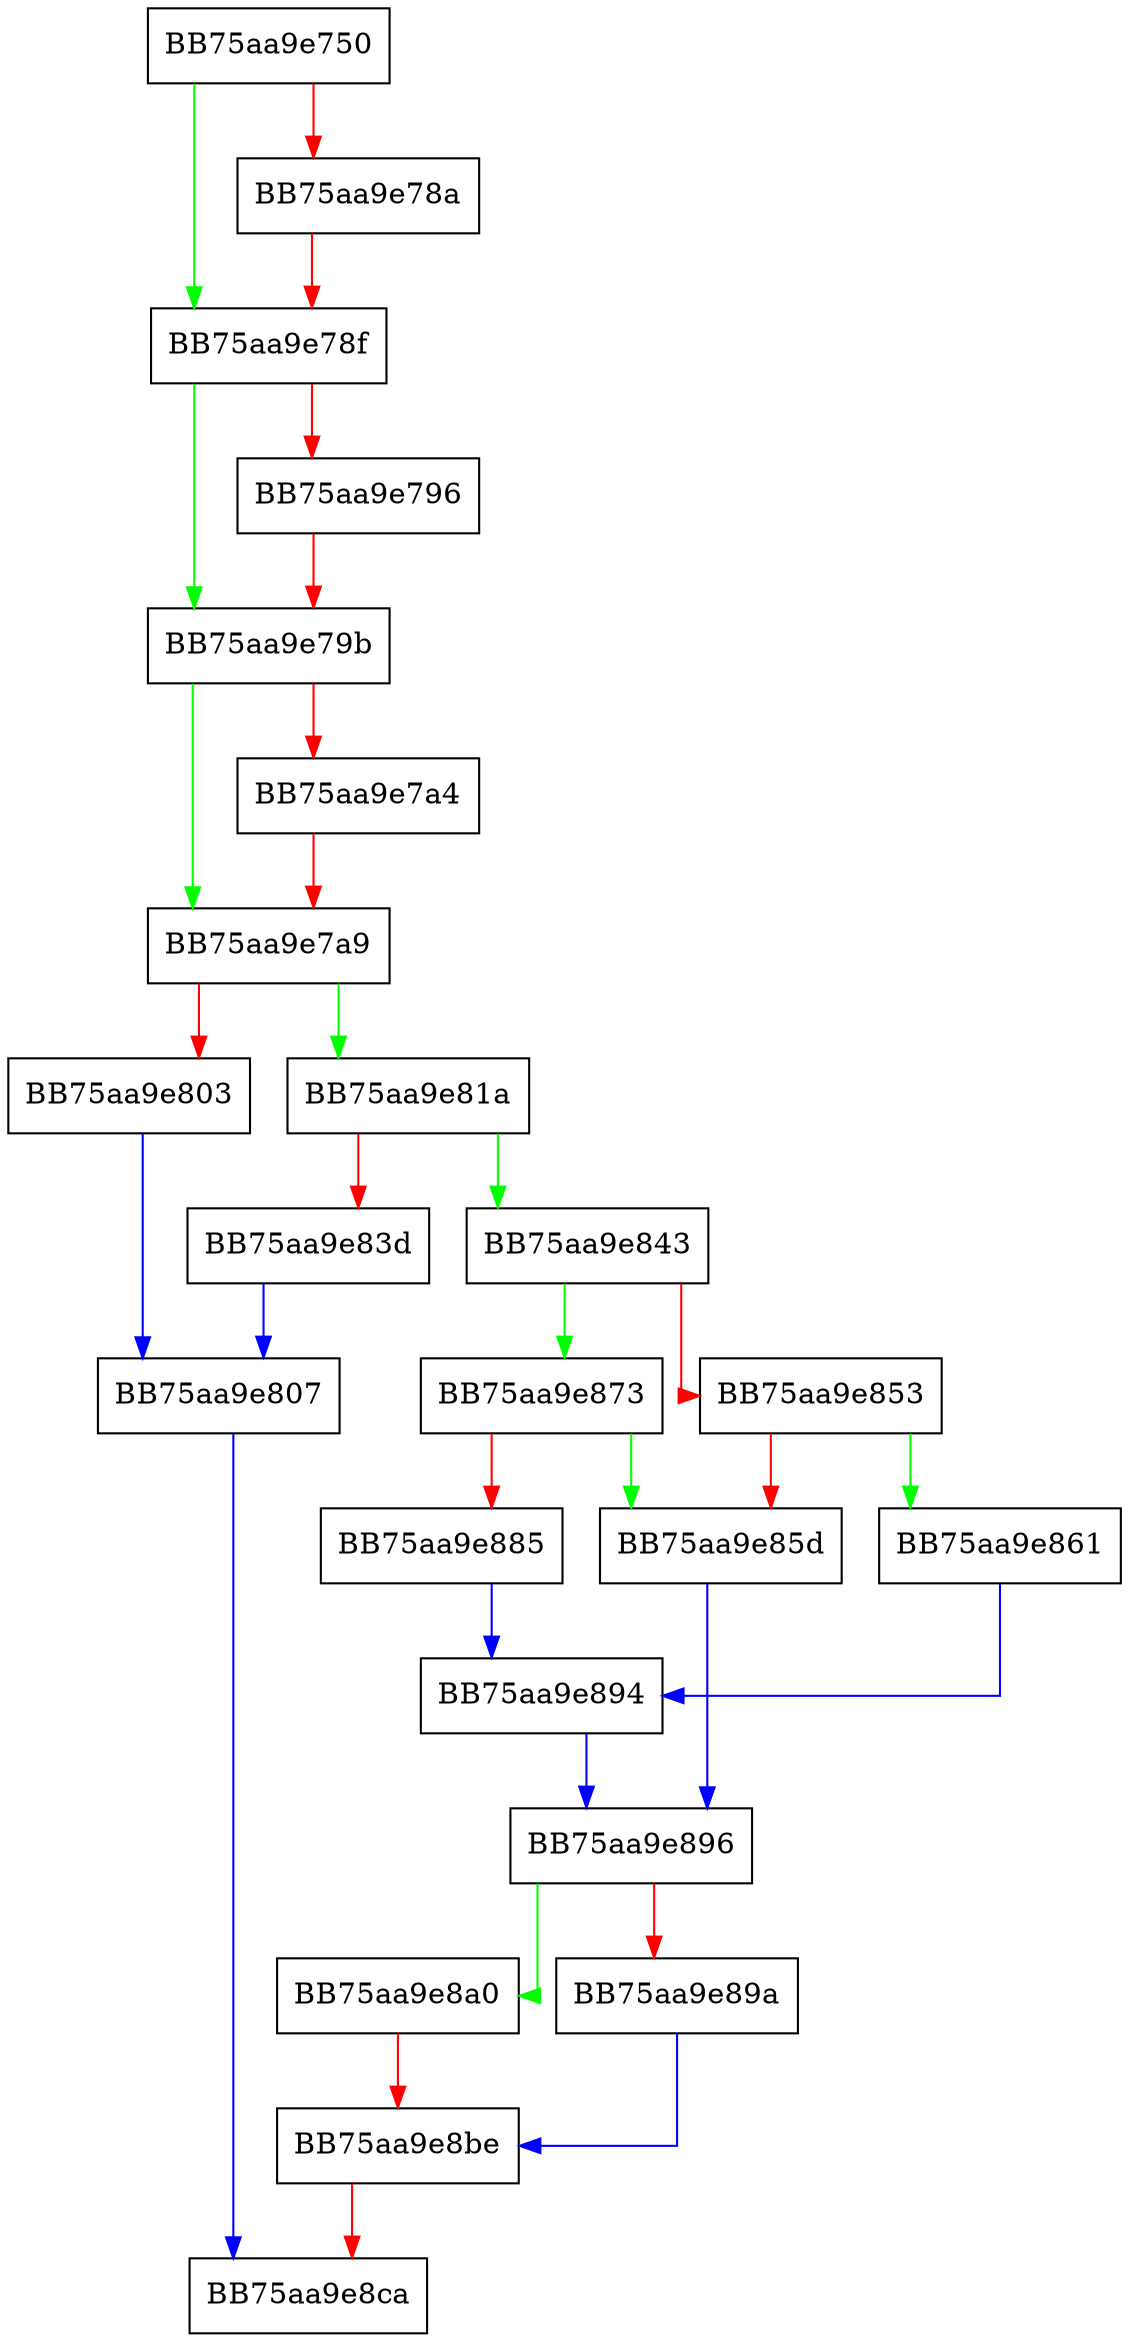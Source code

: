 digraph RpfAPI_DFT_trace {
  node [shape="box"];
  graph [splines=ortho];
  BB75aa9e750 -> BB75aa9e78f [color="green"];
  BB75aa9e750 -> BB75aa9e78a [color="red"];
  BB75aa9e78a -> BB75aa9e78f [color="red"];
  BB75aa9e78f -> BB75aa9e79b [color="green"];
  BB75aa9e78f -> BB75aa9e796 [color="red"];
  BB75aa9e796 -> BB75aa9e79b [color="red"];
  BB75aa9e79b -> BB75aa9e7a9 [color="green"];
  BB75aa9e79b -> BB75aa9e7a4 [color="red"];
  BB75aa9e7a4 -> BB75aa9e7a9 [color="red"];
  BB75aa9e7a9 -> BB75aa9e81a [color="green"];
  BB75aa9e7a9 -> BB75aa9e803 [color="red"];
  BB75aa9e803 -> BB75aa9e807 [color="blue"];
  BB75aa9e807 -> BB75aa9e8ca [color="blue"];
  BB75aa9e81a -> BB75aa9e843 [color="green"];
  BB75aa9e81a -> BB75aa9e83d [color="red"];
  BB75aa9e83d -> BB75aa9e807 [color="blue"];
  BB75aa9e843 -> BB75aa9e873 [color="green"];
  BB75aa9e843 -> BB75aa9e853 [color="red"];
  BB75aa9e853 -> BB75aa9e861 [color="green"];
  BB75aa9e853 -> BB75aa9e85d [color="red"];
  BB75aa9e85d -> BB75aa9e896 [color="blue"];
  BB75aa9e861 -> BB75aa9e894 [color="blue"];
  BB75aa9e873 -> BB75aa9e85d [color="green"];
  BB75aa9e873 -> BB75aa9e885 [color="red"];
  BB75aa9e885 -> BB75aa9e894 [color="blue"];
  BB75aa9e894 -> BB75aa9e896 [color="blue"];
  BB75aa9e896 -> BB75aa9e8a0 [color="green"];
  BB75aa9e896 -> BB75aa9e89a [color="red"];
  BB75aa9e89a -> BB75aa9e8be [color="blue"];
  BB75aa9e8a0 -> BB75aa9e8be [color="red"];
  BB75aa9e8be -> BB75aa9e8ca [color="red"];
}